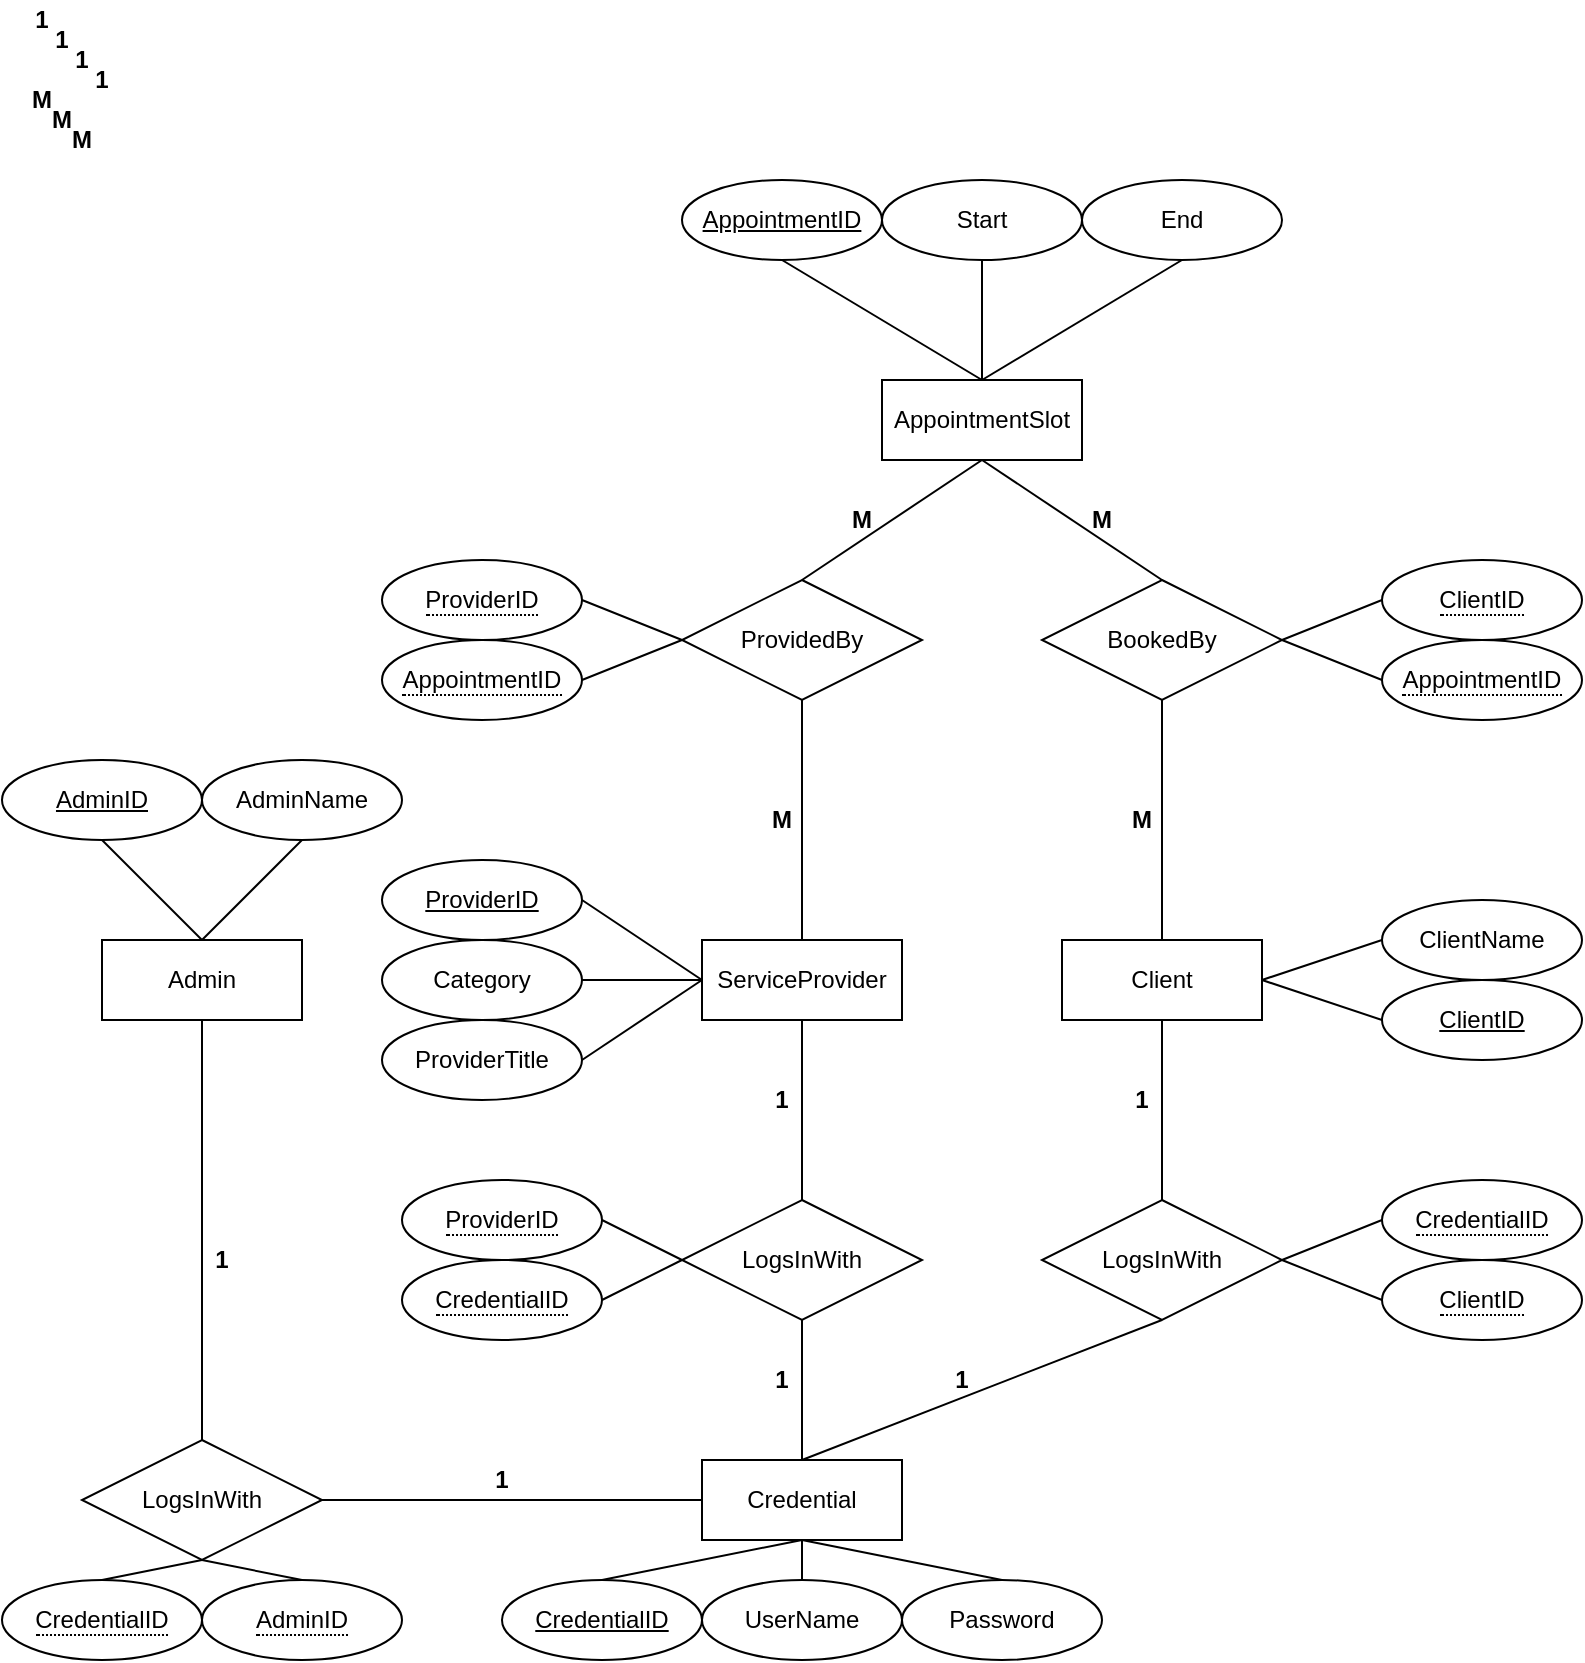 <mxfile version="22.0.2" type="device">
  <diagram name="Page-1" id="R-vtYA2fxaq1COLgrQGK">
    <mxGraphModel dx="1217" dy="501" grid="1" gridSize="10" guides="1" tooltips="1" connect="1" arrows="1" fold="1" page="1" pageScale="1" pageWidth="850" pageHeight="1100" math="0" shadow="0">
      <root>
        <mxCell id="0" />
        <mxCell id="1" parent="0" />
        <mxCell id="9Nt-A7J87u1WiCCcCLA0-6" value="Client" style="whiteSpace=wrap;html=1;align=center;" parent="1" vertex="1">
          <mxGeometry x="590" y="670" width="100" height="40" as="geometry" />
        </mxCell>
        <mxCell id="9Nt-A7J87u1WiCCcCLA0-7" value="ServiceProvider" style="whiteSpace=wrap;html=1;align=center;" parent="1" vertex="1">
          <mxGeometry x="410" y="670" width="100" height="40" as="geometry" />
        </mxCell>
        <mxCell id="9Nt-A7J87u1WiCCcCLA0-8" value="Admin" style="whiteSpace=wrap;html=1;align=center;" parent="1" vertex="1">
          <mxGeometry x="110" y="670" width="100" height="40" as="geometry" />
        </mxCell>
        <mxCell id="9Nt-A7J87u1WiCCcCLA0-9" value="Credential" style="whiteSpace=wrap;html=1;align=center;" parent="1" vertex="1">
          <mxGeometry x="410" y="930" width="100" height="40" as="geometry" />
        </mxCell>
        <mxCell id="9Nt-A7J87u1WiCCcCLA0-10" value="UserName" style="ellipse;whiteSpace=wrap;html=1;align=center;" parent="1" vertex="1">
          <mxGeometry x="410" y="990" width="100" height="40" as="geometry" />
        </mxCell>
        <mxCell id="9Nt-A7J87u1WiCCcCLA0-11" value="Password" style="ellipse;whiteSpace=wrap;html=1;align=center;" parent="1" vertex="1">
          <mxGeometry x="510" y="990" width="100" height="40" as="geometry" />
        </mxCell>
        <mxCell id="9Nt-A7J87u1WiCCcCLA0-12" value="" style="endArrow=none;html=1;rounded=0;exitX=0.5;exitY=1;exitDx=0;exitDy=0;entryX=0.5;entryY=0;entryDx=0;entryDy=0;" parent="1" source="9Nt-A7J87u1WiCCcCLA0-9" target="9Nt-A7J87u1WiCCcCLA0-10" edge="1">
          <mxGeometry relative="1" as="geometry">
            <mxPoint x="370" y="850" as="sourcePoint" />
            <mxPoint x="530" y="850" as="targetPoint" />
          </mxGeometry>
        </mxCell>
        <mxCell id="9Nt-A7J87u1WiCCcCLA0-13" value="" style="endArrow=none;html=1;rounded=0;entryX=0.5;entryY=1;entryDx=0;entryDy=0;exitX=0.5;exitY=0;exitDx=0;exitDy=0;" parent="1" source="9Nt-A7J87u1WiCCcCLA0-11" target="9Nt-A7J87u1WiCCcCLA0-9" edge="1">
          <mxGeometry relative="1" as="geometry">
            <mxPoint x="370" y="850" as="sourcePoint" />
            <mxPoint x="530" y="850" as="targetPoint" />
          </mxGeometry>
        </mxCell>
        <mxCell id="9Nt-A7J87u1WiCCcCLA0-17" value="LogsInWith" style="shape=rhombus;perimeter=rhombusPerimeter;whiteSpace=wrap;html=1;align=center;" parent="1" vertex="1">
          <mxGeometry x="400" y="800" width="120" height="60" as="geometry" />
        </mxCell>
        <mxCell id="9Nt-A7J87u1WiCCcCLA0-18" value="" style="endArrow=none;html=1;rounded=0;entryX=0.5;entryY=0;entryDx=0;entryDy=0;exitX=0.5;exitY=1;exitDx=0;exitDy=0;" parent="1" source="9Nt-A7J87u1WiCCcCLA0-17" target="9Nt-A7J87u1WiCCcCLA0-9" edge="1">
          <mxGeometry relative="1" as="geometry">
            <mxPoint x="370" y="850" as="sourcePoint" />
            <mxPoint x="530" y="850" as="targetPoint" />
          </mxGeometry>
        </mxCell>
        <mxCell id="9Nt-A7J87u1WiCCcCLA0-19" value="" style="endArrow=none;html=1;rounded=0;entryX=0.5;entryY=0;entryDx=0;entryDy=0;exitX=0.5;exitY=1;exitDx=0;exitDy=0;" parent="1" source="9Nt-A7J87u1WiCCcCLA0-8" target="9Nt-A7J87u1WiCCcCLA0-48" edge="1">
          <mxGeometry relative="1" as="geometry">
            <mxPoint x="130" y="810" as="sourcePoint" />
            <mxPoint x="290" y="810" as="targetPoint" />
          </mxGeometry>
        </mxCell>
        <mxCell id="9Nt-A7J87u1WiCCcCLA0-20" value="" style="endArrow=none;html=1;rounded=0;exitX=0.5;exitY=0;exitDx=0;exitDy=0;entryX=0.5;entryY=1;entryDx=0;entryDy=0;" parent="1" source="9Nt-A7J87u1WiCCcCLA0-17" target="9Nt-A7J87u1WiCCcCLA0-7" edge="1">
          <mxGeometry relative="1" as="geometry">
            <mxPoint x="370" y="850" as="sourcePoint" />
            <mxPoint x="530" y="850" as="targetPoint" />
          </mxGeometry>
        </mxCell>
        <mxCell id="9Nt-A7J87u1WiCCcCLA0-21" value="" style="endArrow=none;html=1;rounded=0;entryX=0.5;entryY=1;entryDx=0;entryDy=0;exitX=0.5;exitY=0;exitDx=0;exitDy=0;" parent="1" source="9Nt-A7J87u1WiCCcCLA0-49" target="9Nt-A7J87u1WiCCcCLA0-6" edge="1">
          <mxGeometry relative="1" as="geometry">
            <mxPoint x="370" y="850" as="sourcePoint" />
            <mxPoint x="530" y="850" as="targetPoint" />
          </mxGeometry>
        </mxCell>
        <mxCell id="9Nt-A7J87u1WiCCcCLA0-22" value="AppointmentSlot" style="whiteSpace=wrap;html=1;align=center;" parent="1" vertex="1">
          <mxGeometry x="500" y="390" width="100" height="40" as="geometry" />
        </mxCell>
        <mxCell id="9Nt-A7J87u1WiCCcCLA0-23" value="Start" style="ellipse;whiteSpace=wrap;html=1;align=center;" parent="1" vertex="1">
          <mxGeometry x="500" y="290" width="100" height="40" as="geometry" />
        </mxCell>
        <mxCell id="9Nt-A7J87u1WiCCcCLA0-24" value="End" style="ellipse;whiteSpace=wrap;html=1;align=center;" parent="1" vertex="1">
          <mxGeometry x="600" y="290" width="100" height="40" as="geometry" />
        </mxCell>
        <mxCell id="9Nt-A7J87u1WiCCcCLA0-25" value="" style="endArrow=none;html=1;rounded=0;entryX=0.5;entryY=0;entryDx=0;entryDy=0;exitX=0.5;exitY=1;exitDx=0;exitDy=0;" parent="1" source="9Nt-A7J87u1WiCCcCLA0-23" target="9Nt-A7J87u1WiCCcCLA0-22" edge="1">
          <mxGeometry relative="1" as="geometry">
            <mxPoint x="180" y="-190" as="sourcePoint" />
            <mxPoint x="310" y="160" as="targetPoint" />
          </mxGeometry>
        </mxCell>
        <mxCell id="9Nt-A7J87u1WiCCcCLA0-26" value="" style="endArrow=none;html=1;rounded=0;entryX=0.5;entryY=1;entryDx=0;entryDy=0;exitX=0.5;exitY=0;exitDx=0;exitDy=0;" parent="1" source="9Nt-A7J87u1WiCCcCLA0-22" target="9Nt-A7J87u1WiCCcCLA0-24" edge="1">
          <mxGeometry relative="1" as="geometry">
            <mxPoint x="230" y="-40" as="sourcePoint" />
            <mxPoint x="310" y="160" as="targetPoint" />
          </mxGeometry>
        </mxCell>
        <mxCell id="9Nt-A7J87u1WiCCcCLA0-27" value="BookedBy" style="shape=rhombus;perimeter=rhombusPerimeter;whiteSpace=wrap;html=1;align=center;" parent="1" vertex="1">
          <mxGeometry x="580" y="490" width="120" height="60" as="geometry" />
        </mxCell>
        <mxCell id="9Nt-A7J87u1WiCCcCLA0-28" value="ProvidedBy" style="shape=rhombus;perimeter=rhombusPerimeter;whiteSpace=wrap;html=1;align=center;" parent="1" vertex="1">
          <mxGeometry x="400" y="490" width="120" height="60" as="geometry" />
        </mxCell>
        <mxCell id="9Nt-A7J87u1WiCCcCLA0-29" value="" style="endArrow=none;html=1;rounded=0;entryX=0.5;entryY=0;entryDx=0;entryDy=0;exitX=0.5;exitY=1;exitDx=0;exitDy=0;" parent="1" source="9Nt-A7J87u1WiCCcCLA0-22" target="9Nt-A7J87u1WiCCcCLA0-28" edge="1">
          <mxGeometry relative="1" as="geometry">
            <mxPoint x="370" y="350" as="sourcePoint" />
            <mxPoint x="530" y="350" as="targetPoint" />
          </mxGeometry>
        </mxCell>
        <mxCell id="9Nt-A7J87u1WiCCcCLA0-30" value="" style="endArrow=none;html=1;rounded=0;entryX=0.5;entryY=0;entryDx=0;entryDy=0;exitX=0.5;exitY=1;exitDx=0;exitDy=0;" parent="1" source="9Nt-A7J87u1WiCCcCLA0-22" target="9Nt-A7J87u1WiCCcCLA0-27" edge="1">
          <mxGeometry relative="1" as="geometry">
            <mxPoint x="370" y="550" as="sourcePoint" />
            <mxPoint x="530" y="550" as="targetPoint" />
          </mxGeometry>
        </mxCell>
        <mxCell id="9Nt-A7J87u1WiCCcCLA0-31" value="" style="endArrow=none;html=1;rounded=0;entryX=0.5;entryY=1;entryDx=0;entryDy=0;exitX=0.5;exitY=0;exitDx=0;exitDy=0;" parent="1" source="9Nt-A7J87u1WiCCcCLA0-6" target="9Nt-A7J87u1WiCCcCLA0-27" edge="1">
          <mxGeometry relative="1" as="geometry">
            <mxPoint x="370" y="450" as="sourcePoint" />
            <mxPoint x="530" y="450" as="targetPoint" />
          </mxGeometry>
        </mxCell>
        <mxCell id="9Nt-A7J87u1WiCCcCLA0-32" value="" style="endArrow=none;html=1;rounded=0;entryX=0.5;entryY=0;entryDx=0;entryDy=0;exitX=0.5;exitY=1;exitDx=0;exitDy=0;" parent="1" source="9Nt-A7J87u1WiCCcCLA0-28" target="9Nt-A7J87u1WiCCcCLA0-7" edge="1">
          <mxGeometry relative="1" as="geometry">
            <mxPoint x="370" y="450" as="sourcePoint" />
            <mxPoint x="530" y="450" as="targetPoint" />
          </mxGeometry>
        </mxCell>
        <mxCell id="9Nt-A7J87u1WiCCcCLA0-33" value="&lt;b&gt;1&lt;/b&gt;" style="text;html=1;strokeColor=none;fillColor=none;align=center;verticalAlign=middle;whiteSpace=wrap;rounded=0;" parent="1" vertex="1">
          <mxGeometry x="70" y="200" width="20" height="20" as="geometry" />
        </mxCell>
        <mxCell id="9Nt-A7J87u1WiCCcCLA0-34" value="&lt;b&gt;M&lt;/b&gt;" style="text;html=1;strokeColor=none;fillColor=none;align=center;verticalAlign=middle;whiteSpace=wrap;rounded=0;" parent="1" vertex="1">
          <mxGeometry x="70" y="240" width="20" height="20" as="geometry" />
        </mxCell>
        <mxCell id="9Nt-A7J87u1WiCCcCLA0-42" value="AppointmentID" style="ellipse;whiteSpace=wrap;html=1;align=center;fontStyle=4;" parent="1" vertex="1">
          <mxGeometry x="400" y="290" width="100" height="40" as="geometry" />
        </mxCell>
        <mxCell id="9Nt-A7J87u1WiCCcCLA0-43" value="" style="endArrow=none;html=1;rounded=0;exitX=0.5;exitY=1;exitDx=0;exitDy=0;entryX=0.5;entryY=0;entryDx=0;entryDy=0;" parent="1" source="9Nt-A7J87u1WiCCcCLA0-42" target="9Nt-A7J87u1WiCCcCLA0-22" edge="1">
          <mxGeometry relative="1" as="geometry">
            <mxPoint x="440" y="270" as="sourcePoint" />
            <mxPoint x="600" y="270" as="targetPoint" />
          </mxGeometry>
        </mxCell>
        <mxCell id="9Nt-A7J87u1WiCCcCLA0-48" value="LogsInWith" style="shape=rhombus;perimeter=rhombusPerimeter;whiteSpace=wrap;html=1;align=center;" parent="1" vertex="1">
          <mxGeometry x="100" y="920" width="120" height="60" as="geometry" />
        </mxCell>
        <mxCell id="9Nt-A7J87u1WiCCcCLA0-49" value="LogsInWith" style="shape=rhombus;perimeter=rhombusPerimeter;whiteSpace=wrap;html=1;align=center;" parent="1" vertex="1">
          <mxGeometry x="580" y="800" width="120" height="60" as="geometry" />
        </mxCell>
        <mxCell id="9Nt-A7J87u1WiCCcCLA0-50" value="" style="endArrow=none;html=1;rounded=0;entryX=0.5;entryY=1;entryDx=0;entryDy=0;exitX=0.5;exitY=0;exitDx=0;exitDy=0;" parent="1" source="9Nt-A7J87u1WiCCcCLA0-9" target="9Nt-A7J87u1WiCCcCLA0-49" edge="1">
          <mxGeometry relative="1" as="geometry">
            <mxPoint x="360" y="850" as="sourcePoint" />
            <mxPoint x="520" y="850" as="targetPoint" />
          </mxGeometry>
        </mxCell>
        <mxCell id="9Nt-A7J87u1WiCCcCLA0-51" value="" style="endArrow=none;html=1;rounded=0;entryX=0;entryY=0.5;entryDx=0;entryDy=0;exitX=1;exitY=0.5;exitDx=0;exitDy=0;" parent="1" source="9Nt-A7J87u1WiCCcCLA0-48" target="9Nt-A7J87u1WiCCcCLA0-9" edge="1">
          <mxGeometry relative="1" as="geometry">
            <mxPoint x="360" y="850" as="sourcePoint" />
            <mxPoint x="520" y="850" as="targetPoint" />
          </mxGeometry>
        </mxCell>
        <mxCell id="9Nt-A7J87u1WiCCcCLA0-56" value="Category" style="ellipse;whiteSpace=wrap;html=1;align=center;" parent="1" vertex="1">
          <mxGeometry x="250" y="670" width="100" height="40" as="geometry" />
        </mxCell>
        <mxCell id="9Nt-A7J87u1WiCCcCLA0-57" value="" style="endArrow=none;html=1;rounded=0;exitX=1;exitY=0.5;exitDx=0;exitDy=0;entryX=0;entryY=0.5;entryDx=0;entryDy=0;" parent="1" source="9Nt-A7J87u1WiCCcCLA0-56" target="9Nt-A7J87u1WiCCcCLA0-7" edge="1">
          <mxGeometry relative="1" as="geometry">
            <mxPoint x="360" y="750" as="sourcePoint" />
            <mxPoint x="520" y="750" as="targetPoint" />
          </mxGeometry>
        </mxCell>
        <mxCell id="9Nt-A7J87u1WiCCcCLA0-58" value="ProviderTitle" style="ellipse;whiteSpace=wrap;html=1;align=center;" parent="1" vertex="1">
          <mxGeometry x="250" y="710" width="100" height="40" as="geometry" />
        </mxCell>
        <mxCell id="9Nt-A7J87u1WiCCcCLA0-59" value="ClientName" style="ellipse;whiteSpace=wrap;html=1;align=center;" parent="1" vertex="1">
          <mxGeometry x="750" y="650" width="100" height="40" as="geometry" />
        </mxCell>
        <mxCell id="9Nt-A7J87u1WiCCcCLA0-60" value="ClientID" style="ellipse;whiteSpace=wrap;html=1;align=center;fontStyle=4;" parent="1" vertex="1">
          <mxGeometry x="750" y="690" width="100" height="40" as="geometry" />
        </mxCell>
        <mxCell id="9Nt-A7J87u1WiCCcCLA0-61" value="" style="endArrow=none;html=1;rounded=0;entryX=0;entryY=0.5;entryDx=0;entryDy=0;exitX=1;exitY=0.5;exitDx=0;exitDy=0;" parent="1" source="9Nt-A7J87u1WiCCcCLA0-6" target="9Nt-A7J87u1WiCCcCLA0-60" edge="1">
          <mxGeometry relative="1" as="geometry">
            <mxPoint x="360" y="750" as="sourcePoint" />
            <mxPoint x="520" y="750" as="targetPoint" />
          </mxGeometry>
        </mxCell>
        <mxCell id="9Nt-A7J87u1WiCCcCLA0-62" value="" style="endArrow=none;html=1;rounded=0;entryX=0;entryY=0.5;entryDx=0;entryDy=0;exitX=1;exitY=0.5;exitDx=0;exitDy=0;" parent="1" source="9Nt-A7J87u1WiCCcCLA0-6" target="9Nt-A7J87u1WiCCcCLA0-59" edge="1">
          <mxGeometry relative="1" as="geometry">
            <mxPoint x="360" y="750" as="sourcePoint" />
            <mxPoint x="520" y="750" as="targetPoint" />
          </mxGeometry>
        </mxCell>
        <mxCell id="9Nt-A7J87u1WiCCcCLA0-63" value="ProviderID" style="ellipse;whiteSpace=wrap;html=1;align=center;fontStyle=4;" parent="1" vertex="1">
          <mxGeometry x="250" y="630" width="100" height="40" as="geometry" />
        </mxCell>
        <mxCell id="9Nt-A7J87u1WiCCcCLA0-64" value="" style="endArrow=none;html=1;rounded=0;entryX=0;entryY=0.5;entryDx=0;entryDy=0;exitX=1;exitY=0.5;exitDx=0;exitDy=0;" parent="1" source="9Nt-A7J87u1WiCCcCLA0-63" target="9Nt-A7J87u1WiCCcCLA0-7" edge="1">
          <mxGeometry relative="1" as="geometry">
            <mxPoint x="360" y="750" as="sourcePoint" />
            <mxPoint x="520" y="750" as="targetPoint" />
          </mxGeometry>
        </mxCell>
        <mxCell id="9Nt-A7J87u1WiCCcCLA0-65" value="" style="endArrow=none;html=1;rounded=0;entryX=0;entryY=0.5;entryDx=0;entryDy=0;exitX=1;exitY=0.5;exitDx=0;exitDy=0;" parent="1" source="9Nt-A7J87u1WiCCcCLA0-58" target="9Nt-A7J87u1WiCCcCLA0-7" edge="1">
          <mxGeometry relative="1" as="geometry">
            <mxPoint x="360" y="750" as="sourcePoint" />
            <mxPoint x="520" y="750" as="targetPoint" />
          </mxGeometry>
        </mxCell>
        <mxCell id="9Nt-A7J87u1WiCCcCLA0-66" value="&lt;span style=&quot;border-bottom: 1px dotted&quot;&gt;ClientID&lt;/span&gt;" style="ellipse;whiteSpace=wrap;html=1;align=center;" parent="1" vertex="1">
          <mxGeometry x="750" y="480" width="100" height="40" as="geometry" />
        </mxCell>
        <mxCell id="9Nt-A7J87u1WiCCcCLA0-67" value="&lt;span style=&quot;border-bottom: 1px dotted&quot;&gt;AppointmentID&lt;/span&gt;" style="ellipse;whiteSpace=wrap;html=1;align=center;" parent="1" vertex="1">
          <mxGeometry x="750" y="520" width="100" height="40" as="geometry" />
        </mxCell>
        <mxCell id="9Nt-A7J87u1WiCCcCLA0-68" value="" style="endArrow=none;html=1;rounded=0;entryX=0;entryY=0.5;entryDx=0;entryDy=0;exitX=1;exitY=0.5;exitDx=0;exitDy=0;" parent="1" source="9Nt-A7J87u1WiCCcCLA0-27" target="9Nt-A7J87u1WiCCcCLA0-67" edge="1">
          <mxGeometry relative="1" as="geometry">
            <mxPoint x="360" y="650" as="sourcePoint" />
            <mxPoint x="520" y="650" as="targetPoint" />
          </mxGeometry>
        </mxCell>
        <mxCell id="9Nt-A7J87u1WiCCcCLA0-69" value="" style="endArrow=none;html=1;rounded=0;entryX=0;entryY=0.5;entryDx=0;entryDy=0;exitX=1;exitY=0.5;exitDx=0;exitDy=0;" parent="1" source="9Nt-A7J87u1WiCCcCLA0-27" target="9Nt-A7J87u1WiCCcCLA0-66" edge="1">
          <mxGeometry relative="1" as="geometry">
            <mxPoint x="360" y="650" as="sourcePoint" />
            <mxPoint x="520" y="650" as="targetPoint" />
          </mxGeometry>
        </mxCell>
        <mxCell id="9Nt-A7J87u1WiCCcCLA0-71" value="&lt;span style=&quot;border-bottom: 1px dotted&quot;&gt;ProviderID&lt;/span&gt;" style="ellipse;whiteSpace=wrap;html=1;align=center;" parent="1" vertex="1">
          <mxGeometry x="250" y="480" width="100" height="40" as="geometry" />
        </mxCell>
        <mxCell id="9Nt-A7J87u1WiCCcCLA0-72" value="&lt;span style=&quot;border-bottom: 1px dotted&quot;&gt;AppointmentID&lt;/span&gt;" style="ellipse;whiteSpace=wrap;html=1;align=center;" parent="1" vertex="1">
          <mxGeometry x="250" y="520" width="100" height="40" as="geometry" />
        </mxCell>
        <mxCell id="9Nt-A7J87u1WiCCcCLA0-73" value="" style="endArrow=none;html=1;rounded=0;entryX=0;entryY=0.5;entryDx=0;entryDy=0;exitX=1;exitY=0.5;exitDx=0;exitDy=0;" parent="1" source="9Nt-A7J87u1WiCCcCLA0-72" target="9Nt-A7J87u1WiCCcCLA0-28" edge="1">
          <mxGeometry relative="1" as="geometry">
            <mxPoint x="360" y="550" as="sourcePoint" />
            <mxPoint x="520" y="550" as="targetPoint" />
          </mxGeometry>
        </mxCell>
        <mxCell id="9Nt-A7J87u1WiCCcCLA0-74" value="" style="endArrow=none;html=1;rounded=0;exitX=1;exitY=0.5;exitDx=0;exitDy=0;entryX=0;entryY=0.5;entryDx=0;entryDy=0;" parent="1" source="9Nt-A7J87u1WiCCcCLA0-71" target="9Nt-A7J87u1WiCCcCLA0-28" edge="1">
          <mxGeometry relative="1" as="geometry">
            <mxPoint x="360" y="550" as="sourcePoint" />
            <mxPoint x="520" y="550" as="targetPoint" />
          </mxGeometry>
        </mxCell>
        <mxCell id="9Nt-A7J87u1WiCCcCLA0-75" value="CredentialID" style="ellipse;whiteSpace=wrap;html=1;align=center;fontStyle=4;" parent="1" vertex="1">
          <mxGeometry x="310" y="990" width="100" height="40" as="geometry" />
        </mxCell>
        <mxCell id="9Nt-A7J87u1WiCCcCLA0-76" value="" style="endArrow=none;html=1;rounded=0;entryX=0.5;entryY=1;entryDx=0;entryDy=0;exitX=0.5;exitY=0;exitDx=0;exitDy=0;" parent="1" source="9Nt-A7J87u1WiCCcCLA0-75" target="9Nt-A7J87u1WiCCcCLA0-9" edge="1">
          <mxGeometry relative="1" as="geometry">
            <mxPoint x="360" y="850" as="sourcePoint" />
            <mxPoint x="520" y="850" as="targetPoint" />
          </mxGeometry>
        </mxCell>
        <mxCell id="9Nt-A7J87u1WiCCcCLA0-77" value="&lt;span style=&quot;border-bottom: 1px dotted&quot;&gt;CredentialID&lt;/span&gt;" style="ellipse;whiteSpace=wrap;html=1;align=center;" parent="1" vertex="1">
          <mxGeometry x="260" y="830" width="100" height="40" as="geometry" />
        </mxCell>
        <mxCell id="9Nt-A7J87u1WiCCcCLA0-78" value="&lt;span style=&quot;border-bottom: 1px dotted&quot;&gt;CredentialID&lt;/span&gt;" style="ellipse;whiteSpace=wrap;html=1;align=center;" parent="1" vertex="1">
          <mxGeometry x="750" y="790" width="100" height="40" as="geometry" />
        </mxCell>
        <mxCell id="9Nt-A7J87u1WiCCcCLA0-79" value="&lt;span style=&quot;border-bottom: 1px dotted&quot;&gt;CredentialID&lt;/span&gt;" style="ellipse;whiteSpace=wrap;html=1;align=center;" parent="1" vertex="1">
          <mxGeometry x="60" y="990" width="100" height="40" as="geometry" />
        </mxCell>
        <mxCell id="9Nt-A7J87u1WiCCcCLA0-80" value="&lt;span style=&quot;border-bottom: 1px dotted&quot;&gt;ClientID&lt;/span&gt;" style="ellipse;whiteSpace=wrap;html=1;align=center;" parent="1" vertex="1">
          <mxGeometry x="750" y="830" width="100" height="40" as="geometry" />
        </mxCell>
        <mxCell id="9Nt-A7J87u1WiCCcCLA0-81" value="" style="endArrow=none;html=1;rounded=0;entryX=0;entryY=0.5;entryDx=0;entryDy=0;exitX=1;exitY=0.5;exitDx=0;exitDy=0;" parent="1" source="9Nt-A7J87u1WiCCcCLA0-49" target="9Nt-A7J87u1WiCCcCLA0-78" edge="1">
          <mxGeometry relative="1" as="geometry">
            <mxPoint x="360" y="850" as="sourcePoint" />
            <mxPoint x="520" y="850" as="targetPoint" />
          </mxGeometry>
        </mxCell>
        <mxCell id="9Nt-A7J87u1WiCCcCLA0-82" value="" style="endArrow=none;html=1;rounded=0;entryX=0;entryY=0.5;entryDx=0;entryDy=0;exitX=1;exitY=0.5;exitDx=0;exitDy=0;" parent="1" source="9Nt-A7J87u1WiCCcCLA0-49" target="9Nt-A7J87u1WiCCcCLA0-80" edge="1">
          <mxGeometry relative="1" as="geometry">
            <mxPoint x="360" y="850" as="sourcePoint" />
            <mxPoint x="520" y="850" as="targetPoint" />
          </mxGeometry>
        </mxCell>
        <mxCell id="9Nt-A7J87u1WiCCcCLA0-83" value="&lt;span style=&quot;border-bottom: 1px dotted&quot;&gt;ProviderID&lt;/span&gt;" style="ellipse;whiteSpace=wrap;html=1;align=center;" parent="1" vertex="1">
          <mxGeometry x="260" y="790" width="100" height="40" as="geometry" />
        </mxCell>
        <mxCell id="9Nt-A7J87u1WiCCcCLA0-84" value="" style="endArrow=none;html=1;rounded=0;entryX=0;entryY=0.5;entryDx=0;entryDy=0;exitX=1;exitY=0.5;exitDx=0;exitDy=0;" parent="1" source="9Nt-A7J87u1WiCCcCLA0-77" target="9Nt-A7J87u1WiCCcCLA0-17" edge="1">
          <mxGeometry relative="1" as="geometry">
            <mxPoint x="360" y="850" as="sourcePoint" />
            <mxPoint x="520" y="850" as="targetPoint" />
          </mxGeometry>
        </mxCell>
        <mxCell id="9Nt-A7J87u1WiCCcCLA0-85" value="" style="endArrow=none;html=1;rounded=0;entryX=1;entryY=0.5;entryDx=0;entryDy=0;exitX=0;exitY=0.5;exitDx=0;exitDy=0;" parent="1" source="9Nt-A7J87u1WiCCcCLA0-17" target="9Nt-A7J87u1WiCCcCLA0-83" edge="1">
          <mxGeometry relative="1" as="geometry">
            <mxPoint x="360" y="850" as="sourcePoint" />
            <mxPoint x="520" y="850" as="targetPoint" />
          </mxGeometry>
        </mxCell>
        <mxCell id="9Nt-A7J87u1WiCCcCLA0-86" value="AdminID" style="ellipse;whiteSpace=wrap;html=1;align=center;fontStyle=4;" parent="1" vertex="1">
          <mxGeometry x="60" y="580" width="100" height="40" as="geometry" />
        </mxCell>
        <mxCell id="9Nt-A7J87u1WiCCcCLA0-87" value="AdminName" style="ellipse;whiteSpace=wrap;html=1;align=center;" parent="1" vertex="1">
          <mxGeometry x="160" y="580" width="100" height="40" as="geometry" />
        </mxCell>
        <mxCell id="9Nt-A7J87u1WiCCcCLA0-88" value="" style="endArrow=none;html=1;rounded=0;entryX=0.5;entryY=1;entryDx=0;entryDy=0;exitX=0.5;exitY=0;exitDx=0;exitDy=0;" parent="1" source="9Nt-A7J87u1WiCCcCLA0-8" target="9Nt-A7J87u1WiCCcCLA0-87" edge="1">
          <mxGeometry relative="1" as="geometry">
            <mxPoint x="360" y="650" as="sourcePoint" />
            <mxPoint x="520" y="650" as="targetPoint" />
          </mxGeometry>
        </mxCell>
        <mxCell id="9Nt-A7J87u1WiCCcCLA0-89" value="" style="endArrow=none;html=1;rounded=0;entryX=0.5;entryY=0;entryDx=0;entryDy=0;exitX=0.5;exitY=1;exitDx=0;exitDy=0;" parent="1" source="9Nt-A7J87u1WiCCcCLA0-86" target="9Nt-A7J87u1WiCCcCLA0-8" edge="1">
          <mxGeometry relative="1" as="geometry">
            <mxPoint x="360" y="650" as="sourcePoint" />
            <mxPoint x="520" y="650" as="targetPoint" />
          </mxGeometry>
        </mxCell>
        <mxCell id="9Nt-A7J87u1WiCCcCLA0-92" value="&lt;span style=&quot;border-bottom: 1px dotted&quot;&gt;AdminID&lt;/span&gt;" style="ellipse;whiteSpace=wrap;html=1;align=center;" parent="1" vertex="1">
          <mxGeometry x="160" y="990" width="100" height="40" as="geometry" />
        </mxCell>
        <mxCell id="9Nt-A7J87u1WiCCcCLA0-93" value="" style="endArrow=none;html=1;rounded=0;entryX=0.5;entryY=1;entryDx=0;entryDy=0;exitX=0.5;exitY=0;exitDx=0;exitDy=0;" parent="1" source="9Nt-A7J87u1WiCCcCLA0-92" target="9Nt-A7J87u1WiCCcCLA0-48" edge="1">
          <mxGeometry relative="1" as="geometry">
            <mxPoint x="300" y="840" as="sourcePoint" />
            <mxPoint x="460" y="840" as="targetPoint" />
          </mxGeometry>
        </mxCell>
        <mxCell id="9Nt-A7J87u1WiCCcCLA0-94" value="" style="endArrow=none;html=1;rounded=0;entryX=0.5;entryY=0;entryDx=0;entryDy=0;exitX=0.5;exitY=1;exitDx=0;exitDy=0;" parent="1" source="9Nt-A7J87u1WiCCcCLA0-48" target="9Nt-A7J87u1WiCCcCLA0-79" edge="1">
          <mxGeometry relative="1" as="geometry">
            <mxPoint x="300" y="840" as="sourcePoint" />
            <mxPoint x="460" y="840" as="targetPoint" />
          </mxGeometry>
        </mxCell>
        <mxCell id="9Nt-A7J87u1WiCCcCLA0-95" value="&lt;b&gt;1&lt;/b&gt;" style="text;html=1;strokeColor=none;fillColor=none;align=center;verticalAlign=middle;whiteSpace=wrap;rounded=0;" parent="1" vertex="1">
          <mxGeometry x="80" y="210" width="20" height="20" as="geometry" />
        </mxCell>
        <mxCell id="9Nt-A7J87u1WiCCcCLA0-96" value="&lt;b&gt;1&lt;/b&gt;" style="text;html=1;strokeColor=none;fillColor=none;align=center;verticalAlign=middle;whiteSpace=wrap;rounded=0;" parent="1" vertex="1">
          <mxGeometry x="90" y="220" width="20" height="20" as="geometry" />
        </mxCell>
        <mxCell id="9Nt-A7J87u1WiCCcCLA0-97" value="&lt;b&gt;1&lt;/b&gt;" style="text;html=1;strokeColor=none;fillColor=none;align=center;verticalAlign=middle;whiteSpace=wrap;rounded=0;" parent="1" vertex="1">
          <mxGeometry x="100" y="230" width="20" height="20" as="geometry" />
        </mxCell>
        <mxCell id="9Nt-A7J87u1WiCCcCLA0-98" value="&lt;b&gt;1&lt;/b&gt;" style="text;html=1;strokeColor=none;fillColor=none;align=center;verticalAlign=middle;whiteSpace=wrap;rounded=0;" parent="1" vertex="1">
          <mxGeometry x="300" y="930" width="20" height="20" as="geometry" />
        </mxCell>
        <mxCell id="9Nt-A7J87u1WiCCcCLA0-99" value="&lt;b&gt;1&lt;/b&gt;" style="text;html=1;strokeColor=none;fillColor=none;align=center;verticalAlign=middle;whiteSpace=wrap;rounded=0;" parent="1" vertex="1">
          <mxGeometry x="160" y="820" width="20" height="20" as="geometry" />
        </mxCell>
        <mxCell id="9Nt-A7J87u1WiCCcCLA0-100" value="&lt;b&gt;1&lt;/b&gt;" style="text;html=1;strokeColor=none;fillColor=none;align=center;verticalAlign=middle;whiteSpace=wrap;rounded=0;" parent="1" vertex="1">
          <mxGeometry x="530" y="880" width="20" height="20" as="geometry" />
        </mxCell>
        <mxCell id="9Nt-A7J87u1WiCCcCLA0-101" value="&lt;b&gt;1&lt;/b&gt;" style="text;html=1;strokeColor=none;fillColor=none;align=center;verticalAlign=middle;whiteSpace=wrap;rounded=0;" parent="1" vertex="1">
          <mxGeometry x="620" y="740" width="20" height="20" as="geometry" />
        </mxCell>
        <mxCell id="9Nt-A7J87u1WiCCcCLA0-102" value="&lt;b&gt;1&lt;/b&gt;" style="text;html=1;strokeColor=none;fillColor=none;align=center;verticalAlign=middle;whiteSpace=wrap;rounded=0;" parent="1" vertex="1">
          <mxGeometry x="440" y="740" width="20" height="20" as="geometry" />
        </mxCell>
        <mxCell id="9Nt-A7J87u1WiCCcCLA0-103" value="&lt;b&gt;1&lt;/b&gt;" style="text;html=1;strokeColor=none;fillColor=none;align=center;verticalAlign=middle;whiteSpace=wrap;rounded=0;" parent="1" vertex="1">
          <mxGeometry x="440" y="880" width="20" height="20" as="geometry" />
        </mxCell>
        <mxCell id="9Nt-A7J87u1WiCCcCLA0-104" value="&lt;b&gt;M&lt;/b&gt;" style="text;html=1;strokeColor=none;fillColor=none;align=center;verticalAlign=middle;whiteSpace=wrap;rounded=0;" parent="1" vertex="1">
          <mxGeometry x="80" y="250" width="20" height="20" as="geometry" />
        </mxCell>
        <mxCell id="9Nt-A7J87u1WiCCcCLA0-105" value="&lt;b&gt;M&lt;/b&gt;" style="text;html=1;strokeColor=none;fillColor=none;align=center;verticalAlign=middle;whiteSpace=wrap;rounded=0;" parent="1" vertex="1">
          <mxGeometry x="90" y="260" width="20" height="20" as="geometry" />
        </mxCell>
        <mxCell id="9Nt-A7J87u1WiCCcCLA0-106" value="&lt;b&gt;M&lt;/b&gt;" style="text;html=1;strokeColor=none;fillColor=none;align=center;verticalAlign=middle;whiteSpace=wrap;rounded=0;" parent="1" vertex="1">
          <mxGeometry x="620" y="600" width="20" height="20" as="geometry" />
        </mxCell>
        <mxCell id="9Nt-A7J87u1WiCCcCLA0-107" value="&lt;b&gt;M&lt;/b&gt;" style="text;html=1;strokeColor=none;fillColor=none;align=center;verticalAlign=middle;whiteSpace=wrap;rounded=0;" parent="1" vertex="1">
          <mxGeometry x="440" y="600" width="20" height="20" as="geometry" />
        </mxCell>
        <mxCell id="9Nt-A7J87u1WiCCcCLA0-108" value="&lt;b&gt;M&lt;/b&gt;" style="text;html=1;strokeColor=none;fillColor=none;align=center;verticalAlign=middle;whiteSpace=wrap;rounded=0;" parent="1" vertex="1">
          <mxGeometry x="600" y="450" width="20" height="20" as="geometry" />
        </mxCell>
        <mxCell id="9Nt-A7J87u1WiCCcCLA0-109" value="&lt;b&gt;M&lt;/b&gt;" style="text;html=1;strokeColor=none;fillColor=none;align=center;verticalAlign=middle;whiteSpace=wrap;rounded=0;" parent="1" vertex="1">
          <mxGeometry x="480" y="450" width="20" height="20" as="geometry" />
        </mxCell>
      </root>
    </mxGraphModel>
  </diagram>
</mxfile>
